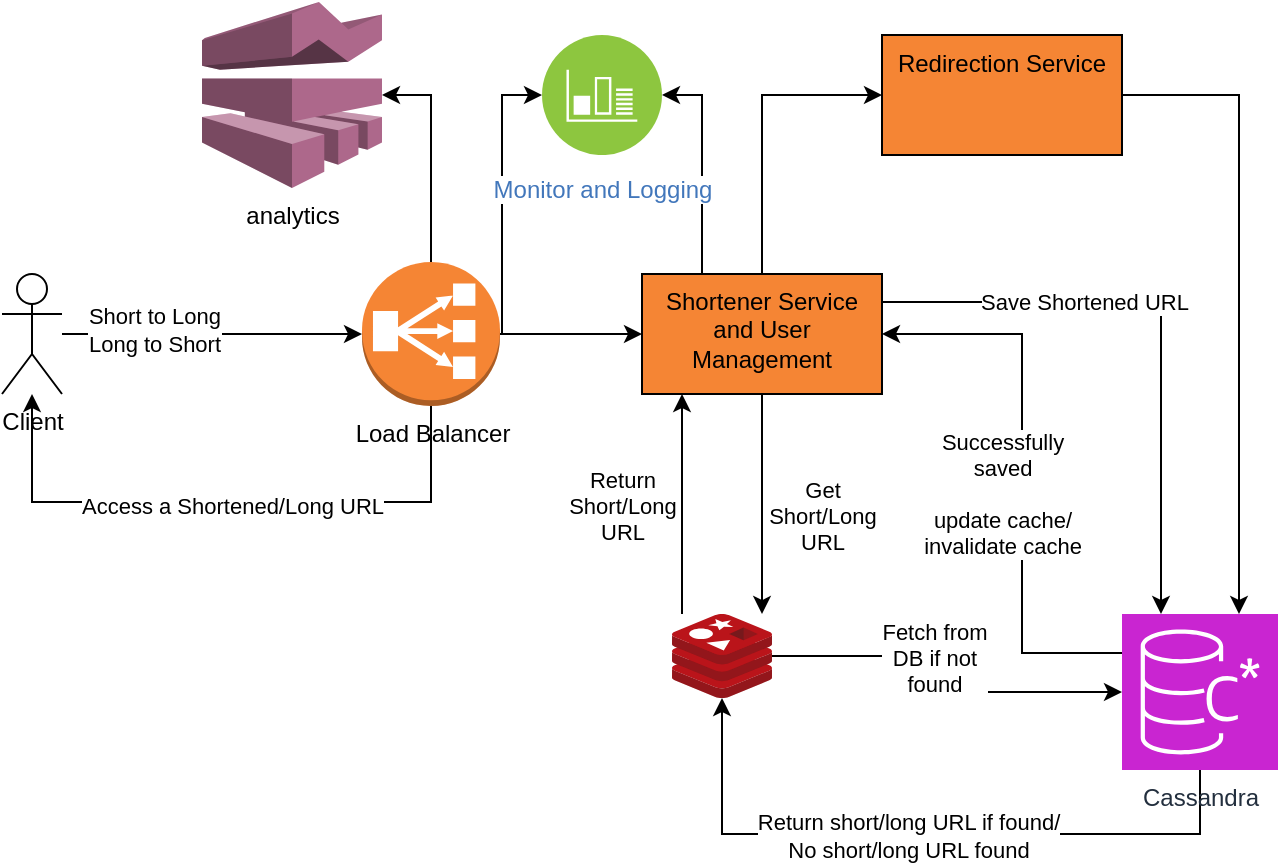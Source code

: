<mxfile version="22.1.2" type="device">
  <diagram name="Page-1" id="1ADSPp04j1RqomWoMH9J">
    <mxGraphModel dx="737" dy="589" grid="1" gridSize="10" guides="1" tooltips="1" connect="1" arrows="1" fold="1" page="1" pageScale="1" pageWidth="827" pageHeight="1169" math="0" shadow="0">
      <root>
        <mxCell id="0" />
        <mxCell id="1" parent="0" />
        <mxCell id="IKpBupl-N04T0C11CDs5-5" value="" style="edgeStyle=orthogonalEdgeStyle;rounded=0;orthogonalLoop=1;jettySize=auto;html=1;" edge="1" parent="1" source="IKpBupl-N04T0C11CDs5-1" target="IKpBupl-N04T0C11CDs5-4">
          <mxGeometry relative="1" as="geometry" />
        </mxCell>
        <mxCell id="IKpBupl-N04T0C11CDs5-17" value="Short to Long&lt;br&gt;Long to Short" style="edgeLabel;html=1;align=center;verticalAlign=middle;resizable=0;points=[];" vertex="1" connectable="0" parent="IKpBupl-N04T0C11CDs5-5">
          <mxGeometry x="-0.384" y="2" relative="1" as="geometry">
            <mxPoint as="offset" />
          </mxGeometry>
        </mxCell>
        <mxCell id="IKpBupl-N04T0C11CDs5-1" value="Client" style="shape=umlActor;verticalLabelPosition=bottom;verticalAlign=top;html=1;outlineConnect=0;" vertex="1" parent="1">
          <mxGeometry x="130" y="186" width="30" height="60" as="geometry" />
        </mxCell>
        <mxCell id="IKpBupl-N04T0C11CDs5-13" value="" style="edgeStyle=orthogonalEdgeStyle;rounded=0;orthogonalLoop=1;jettySize=auto;html=1;" edge="1" parent="1" source="IKpBupl-N04T0C11CDs5-4" target="IKpBupl-N04T0C11CDs5-40">
          <mxGeometry relative="1" as="geometry" />
        </mxCell>
        <mxCell id="IKpBupl-N04T0C11CDs5-18" style="edgeStyle=orthogonalEdgeStyle;rounded=0;orthogonalLoop=1;jettySize=auto;html=1;exitX=0.5;exitY=1;exitDx=0;exitDy=0;exitPerimeter=0;" edge="1" parent="1" source="IKpBupl-N04T0C11CDs5-4" target="IKpBupl-N04T0C11CDs5-1">
          <mxGeometry relative="1" as="geometry">
            <Array as="points">
              <mxPoint x="345" y="300" />
              <mxPoint x="145" y="300" />
            </Array>
          </mxGeometry>
        </mxCell>
        <mxCell id="IKpBupl-N04T0C11CDs5-25" value="Access a Shortened/Long URL" style="edgeLabel;html=1;align=center;verticalAlign=middle;resizable=0;points=[];" vertex="1" connectable="0" parent="IKpBupl-N04T0C11CDs5-18">
          <mxGeometry x="-0.023" y="2" relative="1" as="geometry">
            <mxPoint as="offset" />
          </mxGeometry>
        </mxCell>
        <mxCell id="IKpBupl-N04T0C11CDs5-31" value="" style="edgeStyle=orthogonalEdgeStyle;rounded=0;orthogonalLoop=1;jettySize=auto;html=1;entryX=1;entryY=0.5;entryDx=0;entryDy=0;entryPerimeter=0;" edge="1" parent="1" source="IKpBupl-N04T0C11CDs5-4" target="IKpBupl-N04T0C11CDs5-32">
          <mxGeometry relative="1" as="geometry">
            <mxPoint x="344.5" y="94" as="targetPoint" />
          </mxGeometry>
        </mxCell>
        <mxCell id="IKpBupl-N04T0C11CDs5-35" style="edgeStyle=orthogonalEdgeStyle;rounded=0;orthogonalLoop=1;jettySize=auto;html=1;entryX=0;entryY=0.5;entryDx=0;entryDy=0;" edge="1" parent="1" source="IKpBupl-N04T0C11CDs5-4" target="IKpBupl-N04T0C11CDs5-36">
          <mxGeometry relative="1" as="geometry">
            <mxPoint x="440" y="90" as="targetPoint" />
            <Array as="points">
              <mxPoint x="380" y="216" />
              <mxPoint x="380" y="97" />
            </Array>
          </mxGeometry>
        </mxCell>
        <mxCell id="IKpBupl-N04T0C11CDs5-4" value="Load Balancer" style="outlineConnect=0;dashed=0;verticalLabelPosition=bottom;verticalAlign=top;align=center;html=1;shape=mxgraph.aws3.classic_load_balancer;fillColor=#F58534;gradientColor=none;" vertex="1" parent="1">
          <mxGeometry x="310" y="180" width="69" height="72" as="geometry" />
        </mxCell>
        <mxCell id="IKpBupl-N04T0C11CDs5-14" value="" style="edgeStyle=orthogonalEdgeStyle;rounded=0;orthogonalLoop=1;jettySize=auto;html=1;exitX=0.5;exitY=1;exitDx=0;exitDy=0;" edge="1" parent="1" source="IKpBupl-N04T0C11CDs5-40" target="IKpBupl-N04T0C11CDs5-11">
          <mxGeometry relative="1" as="geometry">
            <Array as="points">
              <mxPoint x="510" y="330" />
              <mxPoint x="510" y="330" />
            </Array>
          </mxGeometry>
        </mxCell>
        <mxCell id="IKpBupl-N04T0C11CDs5-20" value="Get&lt;br&gt;Short/Long&lt;br&gt;URL" style="edgeLabel;html=1;align=center;verticalAlign=middle;resizable=0;points=[];" vertex="1" connectable="0" parent="IKpBupl-N04T0C11CDs5-14">
          <mxGeometry x="0.078" relative="1" as="geometry">
            <mxPoint x="30" y="1" as="offset" />
          </mxGeometry>
        </mxCell>
        <mxCell id="IKpBupl-N04T0C11CDs5-16" style="edgeStyle=orthogonalEdgeStyle;rounded=0;orthogonalLoop=1;jettySize=auto;html=1;exitX=1;exitY=0.25;exitDx=0;exitDy=0;entryX=0.25;entryY=0;entryDx=0;entryDy=0;entryPerimeter=0;" edge="1" parent="1" source="IKpBupl-N04T0C11CDs5-40" target="IKpBupl-N04T0C11CDs5-46">
          <mxGeometry relative="1" as="geometry">
            <mxPoint x="680" y="350.098" as="targetPoint" />
            <Array as="points">
              <mxPoint x="570" y="200" />
              <mxPoint x="710" y="200" />
            </Array>
          </mxGeometry>
        </mxCell>
        <mxCell id="IKpBupl-N04T0C11CDs5-26" value="Save Shortened URL" style="edgeLabel;html=1;align=center;verticalAlign=middle;resizable=0;points=[];" vertex="1" connectable="0" parent="IKpBupl-N04T0C11CDs5-16">
          <mxGeometry x="-0.311" relative="1" as="geometry">
            <mxPoint as="offset" />
          </mxGeometry>
        </mxCell>
        <mxCell id="IKpBupl-N04T0C11CDs5-37" style="edgeStyle=orthogonalEdgeStyle;rounded=0;orthogonalLoop=1;jettySize=auto;html=1;entryX=1;entryY=0.5;entryDx=0;entryDy=0;exitX=0.25;exitY=0;exitDx=0;exitDy=0;" edge="1" parent="1" source="IKpBupl-N04T0C11CDs5-40" target="IKpBupl-N04T0C11CDs5-36">
          <mxGeometry relative="1" as="geometry" />
        </mxCell>
        <mxCell id="IKpBupl-N04T0C11CDs5-15" value="" style="edgeStyle=orthogonalEdgeStyle;rounded=0;orthogonalLoop=1;jettySize=auto;html=1;entryX=0;entryY=0.5;entryDx=0;entryDy=0;entryPerimeter=0;" edge="1" parent="1" source="IKpBupl-N04T0C11CDs5-11" target="IKpBupl-N04T0C11CDs5-46">
          <mxGeometry relative="1" as="geometry">
            <mxPoint x="660" y="389" as="targetPoint" />
          </mxGeometry>
        </mxCell>
        <mxCell id="IKpBupl-N04T0C11CDs5-22" value="Fetch from&lt;br&gt;DB if not&lt;br&gt;found" style="edgeLabel;html=1;align=center;verticalAlign=middle;resizable=0;points=[];" vertex="1" connectable="0" parent="IKpBupl-N04T0C11CDs5-15">
          <mxGeometry x="-0.162" y="-1" relative="1" as="geometry">
            <mxPoint as="offset" />
          </mxGeometry>
        </mxCell>
        <mxCell id="IKpBupl-N04T0C11CDs5-19" style="edgeStyle=orthogonalEdgeStyle;rounded=0;orthogonalLoop=1;jettySize=auto;html=1;" edge="1" parent="1" source="IKpBupl-N04T0C11CDs5-11" target="IKpBupl-N04T0C11CDs5-40">
          <mxGeometry relative="1" as="geometry">
            <Array as="points">
              <mxPoint x="470" y="270" />
              <mxPoint x="470" y="270" />
            </Array>
          </mxGeometry>
        </mxCell>
        <mxCell id="IKpBupl-N04T0C11CDs5-21" value="Return&lt;br&gt;Short/Long &lt;br&gt;URL" style="edgeLabel;html=1;align=center;verticalAlign=middle;resizable=0;points=[];" vertex="1" connectable="0" parent="IKpBupl-N04T0C11CDs5-19">
          <mxGeometry x="-0.005" y="1" relative="1" as="geometry">
            <mxPoint x="-29" as="offset" />
          </mxGeometry>
        </mxCell>
        <mxCell id="IKpBupl-N04T0C11CDs5-11" value="" style="image;sketch=0;aspect=fixed;html=1;points=[];align=center;fontSize=12;image=img/lib/mscae/Cache_Redis_Product.svg;" vertex="1" parent="1">
          <mxGeometry x="465" y="356" width="50" height="42" as="geometry" />
        </mxCell>
        <mxCell id="IKpBupl-N04T0C11CDs5-23" style="edgeStyle=orthogonalEdgeStyle;rounded=0;orthogonalLoop=1;jettySize=auto;html=1;exitX=0.5;exitY=1;exitDx=0;exitDy=0;exitPerimeter=0;" edge="1" parent="1" source="IKpBupl-N04T0C11CDs5-46" target="IKpBupl-N04T0C11CDs5-11">
          <mxGeometry relative="1" as="geometry">
            <mxPoint x="660" y="389" as="sourcePoint" />
            <Array as="points">
              <mxPoint x="729" y="466" />
              <mxPoint x="490" y="466" />
            </Array>
          </mxGeometry>
        </mxCell>
        <mxCell id="IKpBupl-N04T0C11CDs5-24" value="Return short/long URL if found/&lt;br&gt;No short/long URL found" style="edgeLabel;html=1;align=center;verticalAlign=middle;resizable=0;points=[];" vertex="1" connectable="0" parent="IKpBupl-N04T0C11CDs5-23">
          <mxGeometry x="0.053" y="1" relative="1" as="geometry">
            <mxPoint as="offset" />
          </mxGeometry>
        </mxCell>
        <mxCell id="IKpBupl-N04T0C11CDs5-28" style="edgeStyle=orthogonalEdgeStyle;rounded=0;orthogonalLoop=1;jettySize=auto;html=1;entryX=1;entryY=0.5;entryDx=0;entryDy=0;exitX=0;exitY=0.25;exitDx=0;exitDy=0;exitPerimeter=0;" edge="1" parent="1" source="IKpBupl-N04T0C11CDs5-46" target="IKpBupl-N04T0C11CDs5-40">
          <mxGeometry relative="1" as="geometry">
            <mxPoint x="660" y="356" as="sourcePoint" />
            <Array as="points">
              <mxPoint x="640" y="376" />
              <mxPoint x="640" y="216" />
            </Array>
          </mxGeometry>
        </mxCell>
        <mxCell id="IKpBupl-N04T0C11CDs5-29" value="Successfully&lt;br&gt;saved&lt;br&gt;&lt;br&gt;update cache/&lt;br&gt;invalidate cache" style="edgeLabel;html=1;align=center;verticalAlign=middle;resizable=0;points=[];" vertex="1" connectable="0" parent="IKpBupl-N04T0C11CDs5-28">
          <mxGeometry x="-0.05" y="-1" relative="1" as="geometry">
            <mxPoint x="-11" y="3" as="offset" />
          </mxGeometry>
        </mxCell>
        <mxCell id="IKpBupl-N04T0C11CDs5-32" value="analytics" style="outlineConnect=0;dashed=0;verticalLabelPosition=bottom;verticalAlign=top;align=center;html=1;shape=mxgraph.aws3.mobile_analytics;fillColor=#AD688B;gradientColor=none;" vertex="1" parent="1">
          <mxGeometry x="230" y="50" width="90" height="93" as="geometry" />
        </mxCell>
        <mxCell id="IKpBupl-N04T0C11CDs5-36" value="Monitor and Logging" style="image;aspect=fixed;perimeter=ellipsePerimeter;html=1;align=center;shadow=0;dashed=0;fontColor=#4277BB;labelBackgroundColor=default;fontSize=12;spacingTop=3;image=img/lib/ibm/infrastructure/monitoring_logging.svg;" vertex="1" parent="1">
          <mxGeometry x="400" y="66.5" width="60" height="60" as="geometry" />
        </mxCell>
        <mxCell id="IKpBupl-N04T0C11CDs5-43" style="edgeStyle=orthogonalEdgeStyle;rounded=0;orthogonalLoop=1;jettySize=auto;html=1;entryX=0;entryY=0.5;entryDx=0;entryDy=0;" edge="1" parent="1" source="IKpBupl-N04T0C11CDs5-40" target="IKpBupl-N04T0C11CDs5-42">
          <mxGeometry relative="1" as="geometry" />
        </mxCell>
        <mxCell id="IKpBupl-N04T0C11CDs5-40" value="Shortener Service and User Management" style="whiteSpace=wrap;html=1;verticalAlign=top;fillColor=#F58534;dashed=0;gradientColor=none;" vertex="1" parent="1">
          <mxGeometry x="450" y="186" width="120" height="60" as="geometry" />
        </mxCell>
        <mxCell id="IKpBupl-N04T0C11CDs5-45" style="edgeStyle=orthogonalEdgeStyle;rounded=0;orthogonalLoop=1;jettySize=auto;html=1;entryX=0.75;entryY=0;entryDx=0;entryDy=0;entryPerimeter=0;" edge="1" parent="1" source="IKpBupl-N04T0C11CDs5-42" target="IKpBupl-N04T0C11CDs5-46">
          <mxGeometry relative="1" as="geometry">
            <mxPoint x="730" y="350.098" as="targetPoint" />
            <Array as="points">
              <mxPoint x="749" y="97" />
            </Array>
          </mxGeometry>
        </mxCell>
        <mxCell id="IKpBupl-N04T0C11CDs5-42" value="Redirection Service" style="whiteSpace=wrap;html=1;verticalAlign=top;fillColor=#F58534;dashed=0;gradientColor=none;" vertex="1" parent="1">
          <mxGeometry x="570" y="66.5" width="120" height="60" as="geometry" />
        </mxCell>
        <mxCell id="IKpBupl-N04T0C11CDs5-46" value="Cassandra" style="sketch=0;points=[[0,0,0],[0.25,0,0],[0.5,0,0],[0.75,0,0],[1,0,0],[0,1,0],[0.25,1,0],[0.5,1,0],[0.75,1,0],[1,1,0],[0,0.25,0],[0,0.5,0],[0,0.75,0],[1,0.25,0],[1,0.5,0],[1,0.75,0]];outlineConnect=0;fontColor=#232F3E;fillColor=#C925D1;strokeColor=#ffffff;dashed=0;verticalLabelPosition=bottom;verticalAlign=top;align=center;html=1;fontSize=12;fontStyle=0;aspect=fixed;shape=mxgraph.aws4.resourceIcon;resIcon=mxgraph.aws4.managed_apache_cassandra_service;" vertex="1" parent="1">
          <mxGeometry x="690" y="356" width="78" height="78" as="geometry" />
        </mxCell>
      </root>
    </mxGraphModel>
  </diagram>
</mxfile>
